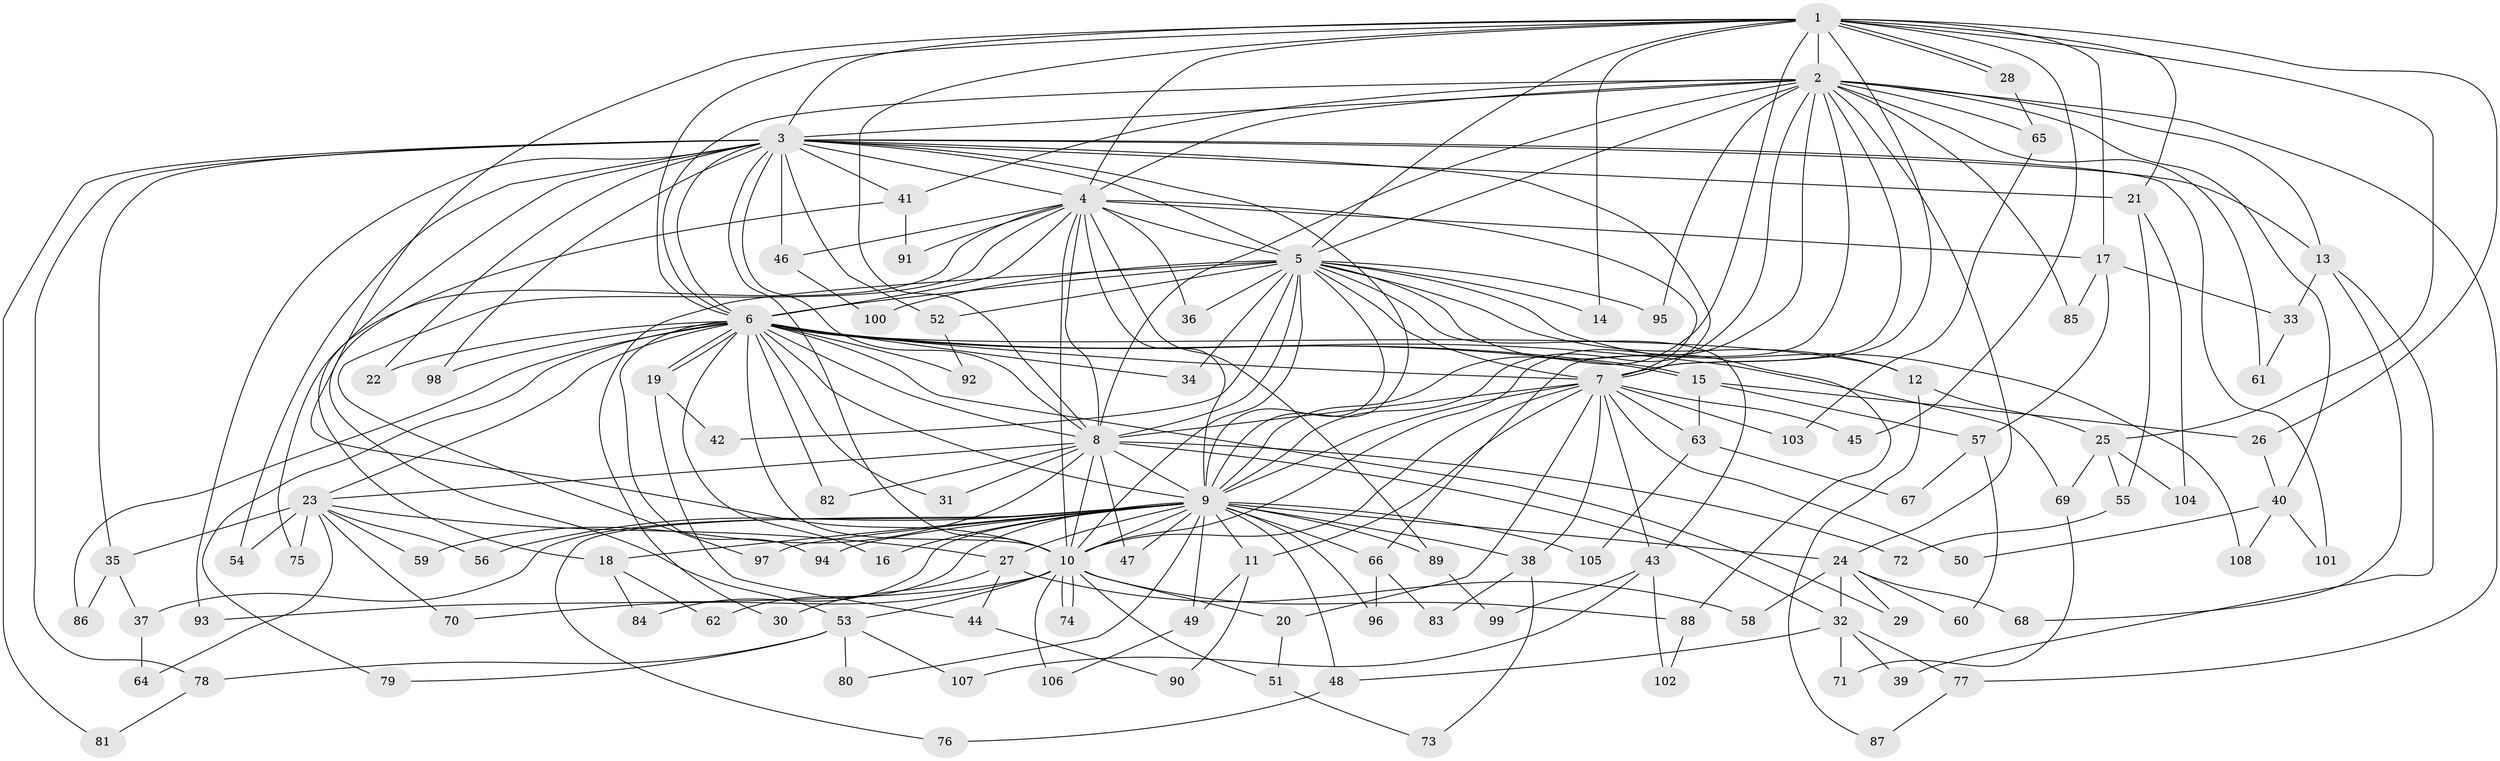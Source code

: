 // Generated by graph-tools (version 1.1) at 2025/49/03/09/25 03:49:35]
// undirected, 108 vertices, 241 edges
graph export_dot {
graph [start="1"]
  node [color=gray90,style=filled];
  1;
  2;
  3;
  4;
  5;
  6;
  7;
  8;
  9;
  10;
  11;
  12;
  13;
  14;
  15;
  16;
  17;
  18;
  19;
  20;
  21;
  22;
  23;
  24;
  25;
  26;
  27;
  28;
  29;
  30;
  31;
  32;
  33;
  34;
  35;
  36;
  37;
  38;
  39;
  40;
  41;
  42;
  43;
  44;
  45;
  46;
  47;
  48;
  49;
  50;
  51;
  52;
  53;
  54;
  55;
  56;
  57;
  58;
  59;
  60;
  61;
  62;
  63;
  64;
  65;
  66;
  67;
  68;
  69;
  70;
  71;
  72;
  73;
  74;
  75;
  76;
  77;
  78;
  79;
  80;
  81;
  82;
  83;
  84;
  85;
  86;
  87;
  88;
  89;
  90;
  91;
  92;
  93;
  94;
  95;
  96;
  97;
  98;
  99;
  100;
  101;
  102;
  103;
  104;
  105;
  106;
  107;
  108;
  1 -- 2;
  1 -- 3;
  1 -- 4;
  1 -- 5;
  1 -- 6;
  1 -- 7;
  1 -- 8;
  1 -- 9;
  1 -- 10;
  1 -- 14;
  1 -- 17;
  1 -- 21;
  1 -- 25;
  1 -- 26;
  1 -- 28;
  1 -- 28;
  1 -- 45;
  2 -- 3;
  2 -- 4;
  2 -- 5;
  2 -- 6;
  2 -- 7;
  2 -- 8;
  2 -- 9;
  2 -- 10;
  2 -- 13;
  2 -- 24;
  2 -- 40;
  2 -- 41;
  2 -- 61;
  2 -- 65;
  2 -- 66;
  2 -- 77;
  2 -- 85;
  2 -- 95;
  3 -- 4;
  3 -- 5;
  3 -- 6;
  3 -- 7;
  3 -- 8;
  3 -- 9;
  3 -- 10;
  3 -- 13;
  3 -- 18;
  3 -- 21;
  3 -- 22;
  3 -- 35;
  3 -- 41;
  3 -- 46;
  3 -- 52;
  3 -- 54;
  3 -- 78;
  3 -- 81;
  3 -- 93;
  3 -- 98;
  3 -- 101;
  4 -- 5;
  4 -- 6;
  4 -- 7;
  4 -- 8;
  4 -- 9;
  4 -- 10;
  4 -- 17;
  4 -- 36;
  4 -- 46;
  4 -- 75;
  4 -- 89;
  4 -- 91;
  4 -- 97;
  5 -- 6;
  5 -- 7;
  5 -- 8;
  5 -- 9;
  5 -- 10;
  5 -- 12;
  5 -- 14;
  5 -- 30;
  5 -- 34;
  5 -- 36;
  5 -- 42;
  5 -- 43;
  5 -- 52;
  5 -- 88;
  5 -- 95;
  5 -- 100;
  5 -- 108;
  6 -- 7;
  6 -- 8;
  6 -- 9;
  6 -- 10;
  6 -- 12;
  6 -- 15;
  6 -- 15;
  6 -- 16;
  6 -- 19;
  6 -- 19;
  6 -- 22;
  6 -- 23;
  6 -- 29;
  6 -- 31;
  6 -- 34;
  6 -- 69;
  6 -- 79;
  6 -- 82;
  6 -- 86;
  6 -- 92;
  6 -- 94;
  6 -- 98;
  7 -- 8;
  7 -- 9;
  7 -- 10;
  7 -- 11;
  7 -- 20;
  7 -- 38;
  7 -- 43;
  7 -- 45;
  7 -- 50;
  7 -- 63;
  7 -- 103;
  8 -- 9;
  8 -- 10;
  8 -- 23;
  8 -- 31;
  8 -- 32;
  8 -- 47;
  8 -- 59;
  8 -- 72;
  8 -- 82;
  9 -- 10;
  9 -- 11;
  9 -- 16;
  9 -- 18;
  9 -- 24;
  9 -- 27;
  9 -- 37;
  9 -- 38;
  9 -- 47;
  9 -- 48;
  9 -- 49;
  9 -- 56;
  9 -- 62;
  9 -- 66;
  9 -- 76;
  9 -- 80;
  9 -- 84;
  9 -- 89;
  9 -- 94;
  9 -- 96;
  9 -- 97;
  9 -- 105;
  10 -- 20;
  10 -- 51;
  10 -- 53;
  10 -- 70;
  10 -- 74;
  10 -- 74;
  10 -- 88;
  10 -- 93;
  10 -- 106;
  11 -- 49;
  11 -- 90;
  12 -- 25;
  12 -- 87;
  13 -- 33;
  13 -- 39;
  13 -- 68;
  15 -- 26;
  15 -- 57;
  15 -- 63;
  17 -- 33;
  17 -- 57;
  17 -- 85;
  18 -- 62;
  18 -- 84;
  19 -- 42;
  19 -- 44;
  20 -- 51;
  21 -- 55;
  21 -- 104;
  23 -- 27;
  23 -- 35;
  23 -- 54;
  23 -- 56;
  23 -- 59;
  23 -- 64;
  23 -- 70;
  23 -- 75;
  24 -- 29;
  24 -- 32;
  24 -- 58;
  24 -- 60;
  24 -- 68;
  25 -- 55;
  25 -- 69;
  25 -- 104;
  26 -- 40;
  27 -- 30;
  27 -- 44;
  27 -- 58;
  28 -- 65;
  32 -- 39;
  32 -- 48;
  32 -- 71;
  32 -- 77;
  33 -- 61;
  35 -- 37;
  35 -- 86;
  37 -- 64;
  38 -- 73;
  38 -- 83;
  40 -- 50;
  40 -- 101;
  40 -- 108;
  41 -- 53;
  41 -- 91;
  43 -- 99;
  43 -- 102;
  43 -- 107;
  44 -- 90;
  46 -- 100;
  48 -- 76;
  49 -- 106;
  51 -- 73;
  52 -- 92;
  53 -- 78;
  53 -- 79;
  53 -- 80;
  53 -- 107;
  55 -- 72;
  57 -- 60;
  57 -- 67;
  63 -- 67;
  63 -- 105;
  65 -- 103;
  66 -- 83;
  66 -- 96;
  69 -- 71;
  77 -- 87;
  78 -- 81;
  88 -- 102;
  89 -- 99;
}

